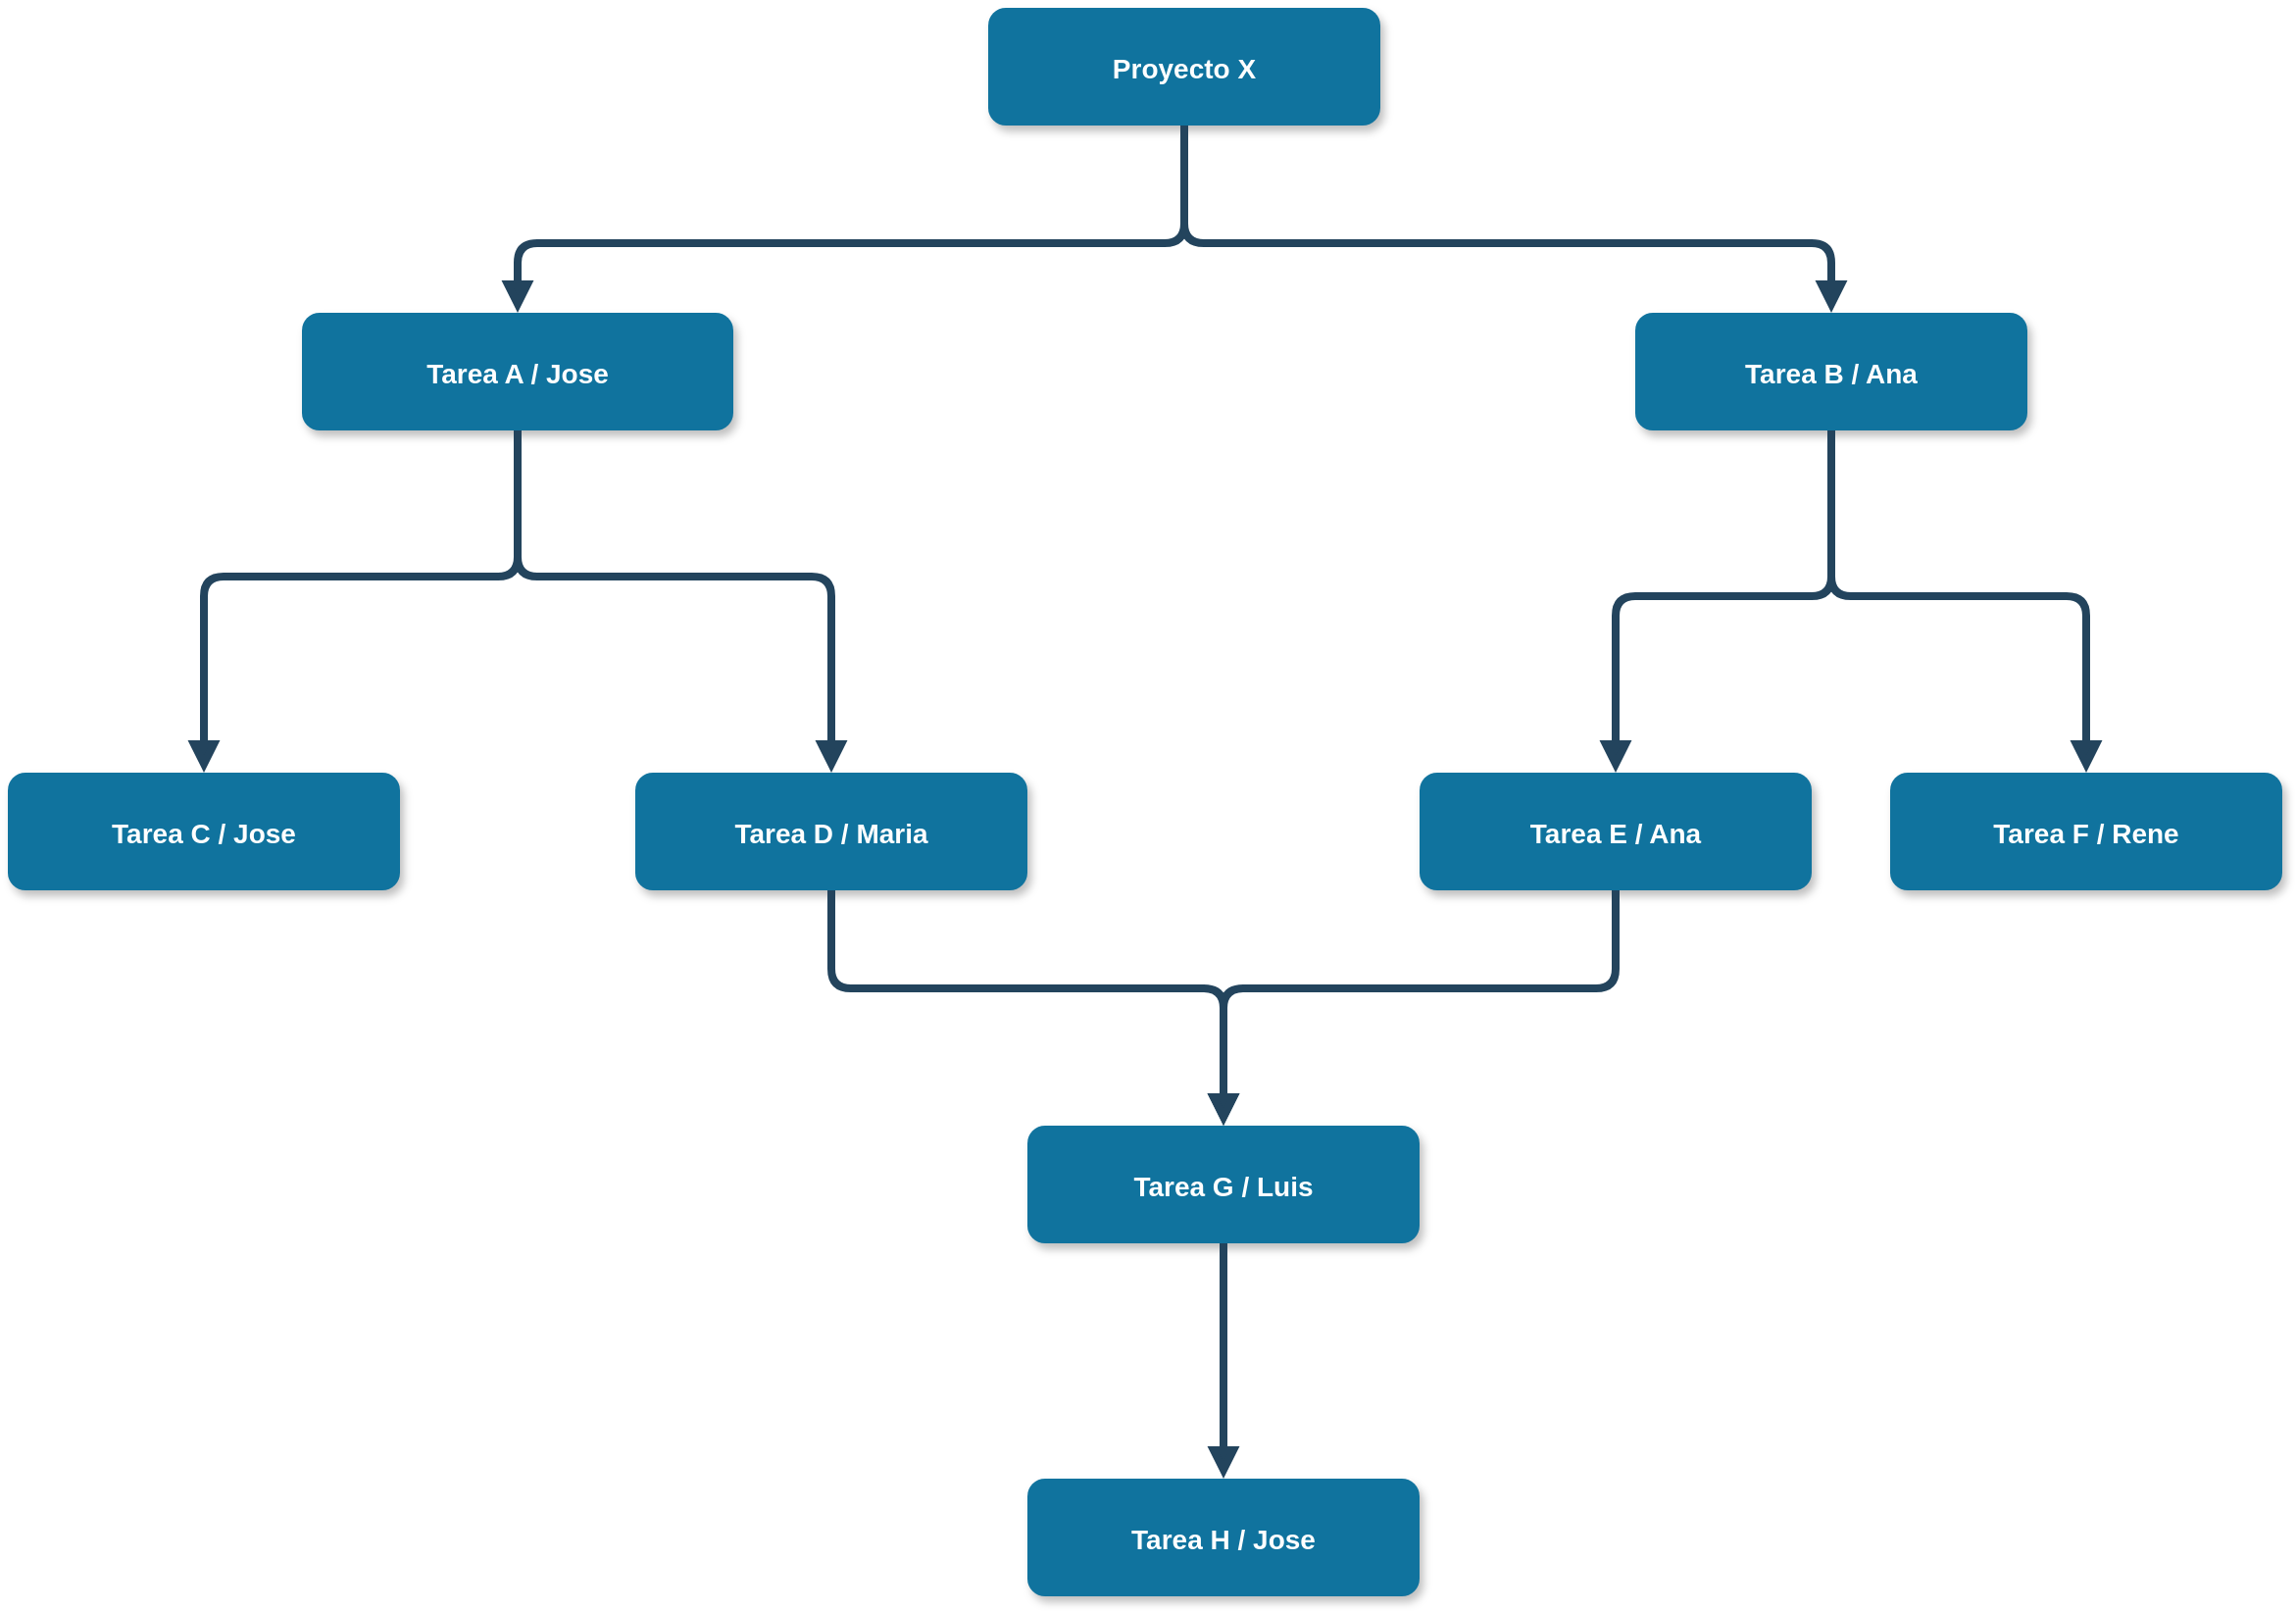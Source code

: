 <mxfile version="13.8.1" type="github">
  <diagram name="Page-1" id="97916047-d0de-89f5-080d-49f4d83e522f">
    <mxGraphModel dx="1583" dy="689" grid="1" gridSize="10" guides="1" tooltips="1" connect="1" arrows="1" fold="1" page="1" pageScale="1.5" pageWidth="1169" pageHeight="827" background="#ffffff" math="0" shadow="0">
      <root>
        <mxCell id="0" />
        <mxCell id="1" parent="0" />
        <mxCell id="2" value="Proyecto X" style="rounded=1;fillColor=#10739E;strokeColor=none;shadow=1;gradientColor=none;fontStyle=1;fontColor=#FFFFFF;fontSize=14;" parent="1" vertex="1">
          <mxGeometry x="690" y="190" width="200" height="60" as="geometry" />
        </mxCell>
        <mxCell id="3" value="Tarea A / Jose" style="rounded=1;fillColor=#10739E;strokeColor=none;shadow=1;gradientColor=none;fontStyle=1;fontColor=#FFFFFF;fontSize=14;" parent="1" vertex="1">
          <mxGeometry x="340" y="345.5" width="220" height="60" as="geometry" />
        </mxCell>
        <mxCell id="5" value="Tarea B / Ana" style="rounded=1;fillColor=#10739E;strokeColor=none;shadow=1;gradientColor=none;fontStyle=1;fontColor=#FFFFFF;fontSize=14;" parent="1" vertex="1">
          <mxGeometry x="1020" y="345.5" width="200" height="60" as="geometry" />
        </mxCell>
        <mxCell id="13" value="Tarea C / Jose" style="rounded=1;fillColor=#10739E;strokeColor=none;shadow=1;gradientColor=none;fontStyle=1;fontColor=#FFFFFF;fontSize=14;" parent="1" vertex="1">
          <mxGeometry x="190" y="580" width="200" height="60" as="geometry" />
        </mxCell>
        <mxCell id="18" value="Tarea E / Ana" style="rounded=1;fillColor=#10739E;strokeColor=none;shadow=1;gradientColor=none;fontStyle=1;fontColor=#FFFFFF;fontSize=14;" parent="1" vertex="1">
          <mxGeometry x="910" y="580" width="200" height="60" as="geometry" />
        </mxCell>
        <mxCell id="23" value="Tarea D / Maria" style="rounded=1;fillColor=#10739E;strokeColor=none;shadow=1;gradientColor=none;fontStyle=1;fontColor=#FFFFFF;fontSize=14;" parent="1" vertex="1">
          <mxGeometry x="510" y="580" width="200" height="60" as="geometry" />
        </mxCell>
        <mxCell id="29" value="" style="edgeStyle=elbowEdgeStyle;elbow=vertical;strokeWidth=4;endArrow=block;endFill=1;fontStyle=1;strokeColor=#23445D;exitX=0.5;exitY=1;exitDx=0;exitDy=0;" parent="1" source="2" target="3" edge="1">
          <mxGeometry x="22" y="165.5" width="100" height="100" as="geometry">
            <mxPoint x="22" y="265.5" as="sourcePoint" />
            <mxPoint x="122" y="165.5" as="targetPoint" />
            <Array as="points">
              <mxPoint x="790" y="310" />
              <mxPoint x="780" y="260" />
            </Array>
          </mxGeometry>
        </mxCell>
        <mxCell id="37" value="" style="edgeStyle=elbowEdgeStyle;elbow=vertical;strokeWidth=4;endArrow=block;endFill=1;fontStyle=1;strokeColor=#23445D;entryX=0.5;entryY=0;entryDx=0;entryDy=0;exitX=0.5;exitY=1;exitDx=0;exitDy=0;" parent="1" source="3" target="23" edge="1">
          <mxGeometry x="22" y="165.5" width="100" height="100" as="geometry">
            <mxPoint x="652" y="410" as="sourcePoint" />
            <mxPoint x="122" y="165.5" as="targetPoint" />
            <Array as="points">
              <mxPoint x="550" y="480" />
              <mxPoint x="640" y="460" />
              <mxPoint x="680" y="410" />
              <mxPoint x="972" y="555.5" />
            </Array>
          </mxGeometry>
        </mxCell>
        <mxCell id="54" value="" style="edgeStyle=elbowEdgeStyle;elbow=vertical;strokeWidth=4;endArrow=block;endFill=1;fontStyle=1;strokeColor=#23445D;exitX=0.5;exitY=1;exitDx=0;exitDy=0;entryX=0.5;entryY=0;entryDx=0;entryDy=0;" parent="1" source="3" target="13" edge="1">
          <mxGeometry x="22" y="165.5" width="100" height="100" as="geometry">
            <mxPoint x="22" y="265.5" as="sourcePoint" />
            <mxPoint x="122" y="165.5" as="targetPoint" />
            <Array as="points">
              <mxPoint x="440" y="480" />
              <mxPoint x="590" y="460" />
              <mxPoint x="640" y="440" />
              <mxPoint x="580" y="460" />
              <mxPoint x="640" y="440" />
              <mxPoint x="600" y="470" />
              <mxPoint x="652" y="555.5" />
            </Array>
          </mxGeometry>
        </mxCell>
        <mxCell id="MonK_nBEftqNI48fa0WK-55" value="" style="edgeStyle=elbowEdgeStyle;elbow=vertical;strokeWidth=4;endArrow=block;endFill=1;fontStyle=1;strokeColor=#23445D;exitX=0.5;exitY=1;exitDx=0;exitDy=0;entryX=0.5;entryY=0;entryDx=0;entryDy=0;" edge="1" parent="1" source="2" target="5">
          <mxGeometry x="60" y="165.5" width="100" height="100" as="geometry">
            <mxPoint x="810" y="250" as="sourcePoint" />
            <mxPoint x="690" y="345.5" as="targetPoint" />
            <Array as="points">
              <mxPoint x="800" y="310" />
              <mxPoint x="780" y="290" />
              <mxPoint x="828" y="310" />
              <mxPoint x="818" y="260" />
            </Array>
          </mxGeometry>
        </mxCell>
        <mxCell id="MonK_nBEftqNI48fa0WK-56" value="Tarea F / Rene" style="rounded=1;fillColor=#10739E;strokeColor=none;shadow=1;gradientColor=none;fontStyle=1;fontColor=#FFFFFF;fontSize=14;" vertex="1" parent="1">
          <mxGeometry x="1150" y="580" width="200" height="60" as="geometry" />
        </mxCell>
        <mxCell id="MonK_nBEftqNI48fa0WK-58" value="" style="edgeStyle=elbowEdgeStyle;elbow=vertical;strokeWidth=4;endArrow=block;endFill=1;fontStyle=1;strokeColor=#23445D;entryX=0.5;entryY=0;entryDx=0;entryDy=0;exitX=0.5;exitY=1;exitDx=0;exitDy=0;" edge="1" parent="1" source="5" target="MonK_nBEftqNI48fa0WK-56">
          <mxGeometry x="602" y="165.5" width="100" height="100" as="geometry">
            <mxPoint x="1070" y="405.5" as="sourcePoint" />
            <mxPoint x="1270" y="580" as="targetPoint" />
            <Array as="points">
              <mxPoint x="1150" y="490" />
              <mxPoint x="1260" y="410" />
              <mxPoint x="1552" y="555.5" />
            </Array>
          </mxGeometry>
        </mxCell>
        <mxCell id="MonK_nBEftqNI48fa0WK-59" value="" style="edgeStyle=elbowEdgeStyle;elbow=vertical;strokeWidth=4;endArrow=block;endFill=1;fontStyle=1;strokeColor=#23445D;exitX=0.5;exitY=1;exitDx=0;exitDy=0;entryX=0.5;entryY=0;entryDx=0;entryDy=0;" edge="1" parent="1" source="5" target="18">
          <mxGeometry x="604" y="160" width="100" height="100" as="geometry">
            <mxPoint x="1072" y="400" as="sourcePoint" />
            <mxPoint x="872" y="574.5" as="targetPoint" />
            <Array as="points">
              <mxPoint x="1000" y="490" />
              <mxPoint x="1172" y="454.5" />
              <mxPoint x="1222" y="434.5" />
              <mxPoint x="1162" y="454.5" />
              <mxPoint x="1222" y="434.5" />
              <mxPoint x="1182" y="464.5" />
              <mxPoint x="1234" y="550" />
            </Array>
          </mxGeometry>
        </mxCell>
        <mxCell id="MonK_nBEftqNI48fa0WK-60" value="Tarea G / Luis" style="rounded=1;fillColor=#10739E;strokeColor=none;shadow=1;gradientColor=none;fontStyle=1;fontColor=#FFFFFF;fontSize=14;" vertex="1" parent="1">
          <mxGeometry x="710" y="760" width="200" height="60" as="geometry" />
        </mxCell>
        <mxCell id="MonK_nBEftqNI48fa0WK-61" value="Tarea H / Jose" style="rounded=1;fillColor=#10739E;strokeColor=none;shadow=1;gradientColor=none;fontStyle=1;fontColor=#FFFFFF;fontSize=14;" vertex="1" parent="1">
          <mxGeometry x="710" y="940" width="200" height="60" as="geometry" />
        </mxCell>
        <mxCell id="MonK_nBEftqNI48fa0WK-62" value="" style="edgeStyle=elbowEdgeStyle;elbow=vertical;strokeWidth=4;endArrow=block;endFill=1;fontStyle=1;strokeColor=#23445D;exitX=0.5;exitY=1;exitDx=0;exitDy=0;entryX=0.5;entryY=0;entryDx=0;entryDy=0;" edge="1" parent="1" source="18" target="MonK_nBEftqNI48fa0WK-60">
          <mxGeometry x="474" y="354.5" width="100" height="100" as="geometry">
            <mxPoint x="930" y="600" as="sourcePoint" />
            <mxPoint x="810" y="750" as="targetPoint" />
            <Array as="points">
              <mxPoint x="850" y="690" />
              <mxPoint x="870" y="684.5" />
              <mxPoint x="1042" y="649" />
              <mxPoint x="1092" y="629" />
              <mxPoint x="1032" y="649" />
              <mxPoint x="1092" y="629" />
              <mxPoint x="1052" y="659" />
              <mxPoint x="1104" y="744.5" />
            </Array>
          </mxGeometry>
        </mxCell>
        <mxCell id="MonK_nBEftqNI48fa0WK-63" value="" style="edgeStyle=elbowEdgeStyle;elbow=vertical;strokeWidth=4;endArrow=block;endFill=1;fontStyle=1;strokeColor=#23445D;entryX=0.5;entryY=0;entryDx=0;entryDy=0;exitX=0.5;exitY=1;exitDx=0;exitDy=0;" edge="1" parent="1" source="23" target="MonK_nBEftqNI48fa0WK-60">
          <mxGeometry x="172" y="440" width="100" height="100" as="geometry">
            <mxPoint x="640" y="680" as="sourcePoint" />
            <mxPoint x="840" y="854.5" as="targetPoint" />
            <Array as="points">
              <mxPoint x="720" y="690" />
              <mxPoint x="720" y="680" />
              <mxPoint x="790" y="734.5" />
              <mxPoint x="830" y="684.5" />
              <mxPoint x="1122" y="830" />
            </Array>
          </mxGeometry>
        </mxCell>
        <mxCell id="MonK_nBEftqNI48fa0WK-64" value="" style="edgeStyle=elbowEdgeStyle;elbow=vertical;strokeWidth=4;endArrow=block;endFill=1;fontStyle=1;strokeColor=#23445D;entryX=0.5;entryY=0;entryDx=0;entryDy=0;exitX=0.5;exitY=1;exitDx=0;exitDy=0;" edge="1" parent="1" source="MonK_nBEftqNI48fa0WK-60" target="MonK_nBEftqNI48fa0WK-61">
          <mxGeometry x="-48" y="500" width="100" height="100" as="geometry">
            <mxPoint x="420" y="740" as="sourcePoint" />
            <mxPoint x="620" y="914.5" as="targetPoint" />
            <Array as="points">
              <mxPoint x="800" y="880" />
              <mxPoint x="570" y="794.5" />
              <mxPoint x="610" y="744.5" />
              <mxPoint x="902" y="890" />
            </Array>
          </mxGeometry>
        </mxCell>
      </root>
    </mxGraphModel>
  </diagram>
</mxfile>
